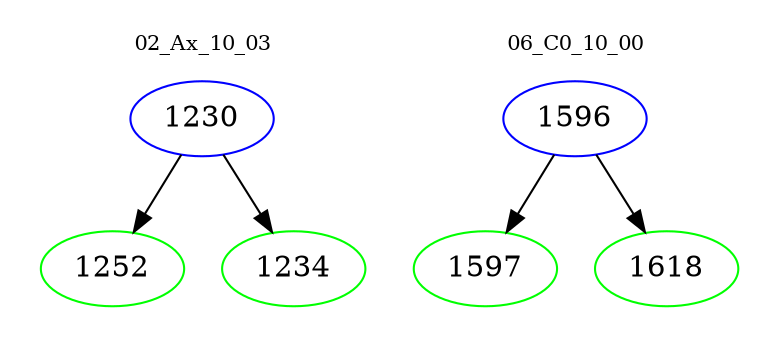 digraph{
subgraph cluster_0 {
color = white
label = "02_Ax_10_03";
fontsize=10;
T0_1230 [label="1230", color="blue"]
T0_1230 -> T0_1252 [color="black"]
T0_1252 [label="1252", color="green"]
T0_1230 -> T0_1234 [color="black"]
T0_1234 [label="1234", color="green"]
}
subgraph cluster_1 {
color = white
label = "06_C0_10_00";
fontsize=10;
T1_1596 [label="1596", color="blue"]
T1_1596 -> T1_1597 [color="black"]
T1_1597 [label="1597", color="green"]
T1_1596 -> T1_1618 [color="black"]
T1_1618 [label="1618", color="green"]
}
}
